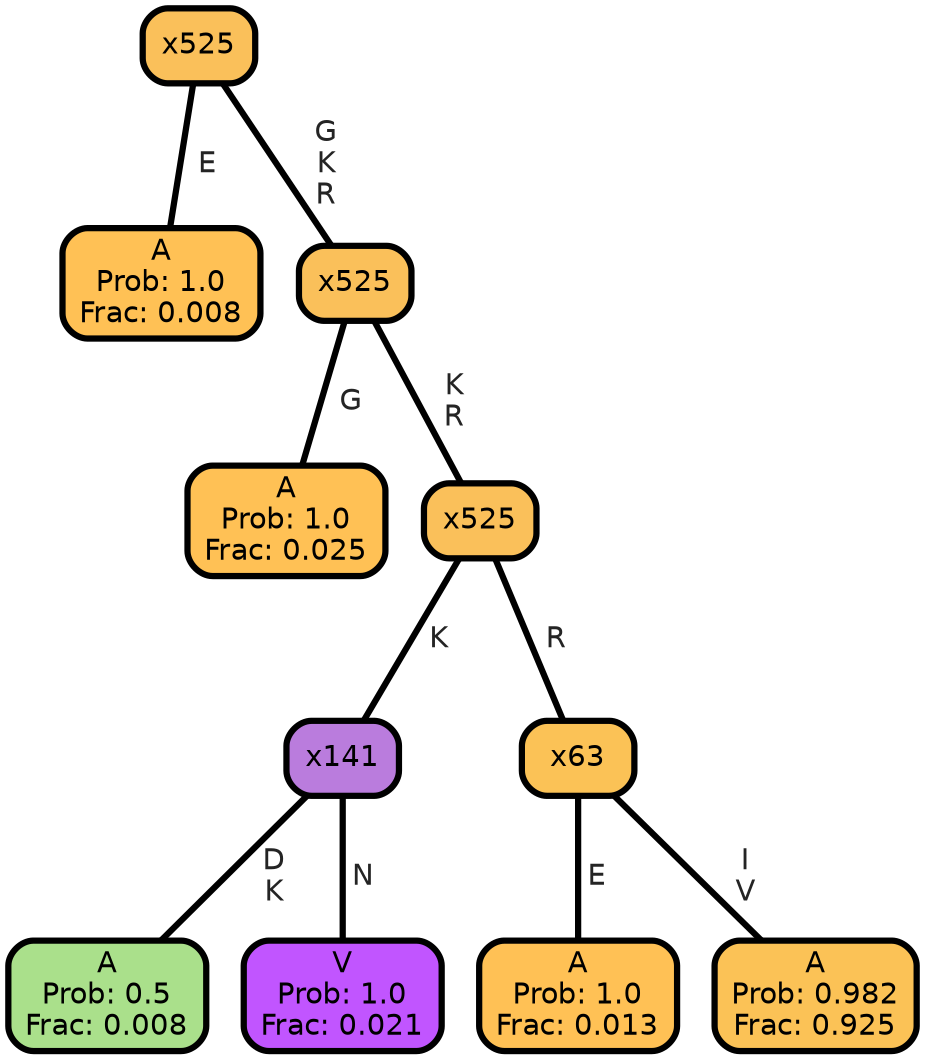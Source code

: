 graph Tree {
node [shape=box, style="filled, rounded",color="black",penwidth="3",fontcolor="black",                 fontname=helvetica] ;
graph [ranksep="0 equally", splines=straight,                 bgcolor=transparent, dpi=200] ;
edge [fontname=helvetica, fontweight=bold,fontcolor=grey14,color=black] ;
0 [label="A
Prob: 1.0
Frac: 0.008", fillcolor="#ffc155"] ;
1 [label="x525", fillcolor="#fac05a"] ;
2 [label="A
Prob: 1.0
Frac: 0.025", fillcolor="#ffc155"] ;
3 [label="x525", fillcolor="#fac05a"] ;
4 [label="A
Prob: 0.5
Frac: 0.008", fillcolor="#aae08b"] ;
5 [label="x141", fillcolor="#ba7cdd"] ;
6 [label="V
Prob: 1.0
Frac: 0.021", fillcolor="#c155ff"] ;
7 [label="x525", fillcolor="#fac05a"] ;
8 [label="A
Prob: 1.0
Frac: 0.013", fillcolor="#ffc155"] ;
9 [label="x63", fillcolor="#fbc256"] ;
10 [label="A
Prob: 0.982
Frac: 0.925", fillcolor="#fbc256"] ;
1 -- 0 [label=" E",penwidth=3] ;
1 -- 3 [label=" G\n K\n R",penwidth=3] ;
3 -- 2 [label=" G",penwidth=3] ;
3 -- 7 [label=" K\n R",penwidth=3] ;
5 -- 4 [label=" D\n K",penwidth=3] ;
5 -- 6 [label=" N",penwidth=3] ;
7 -- 5 [label=" K",penwidth=3] ;
7 -- 9 [label=" R",penwidth=3] ;
9 -- 8 [label=" E",penwidth=3] ;
9 -- 10 [label=" I\n V",penwidth=3] ;
{rank = same;}}
